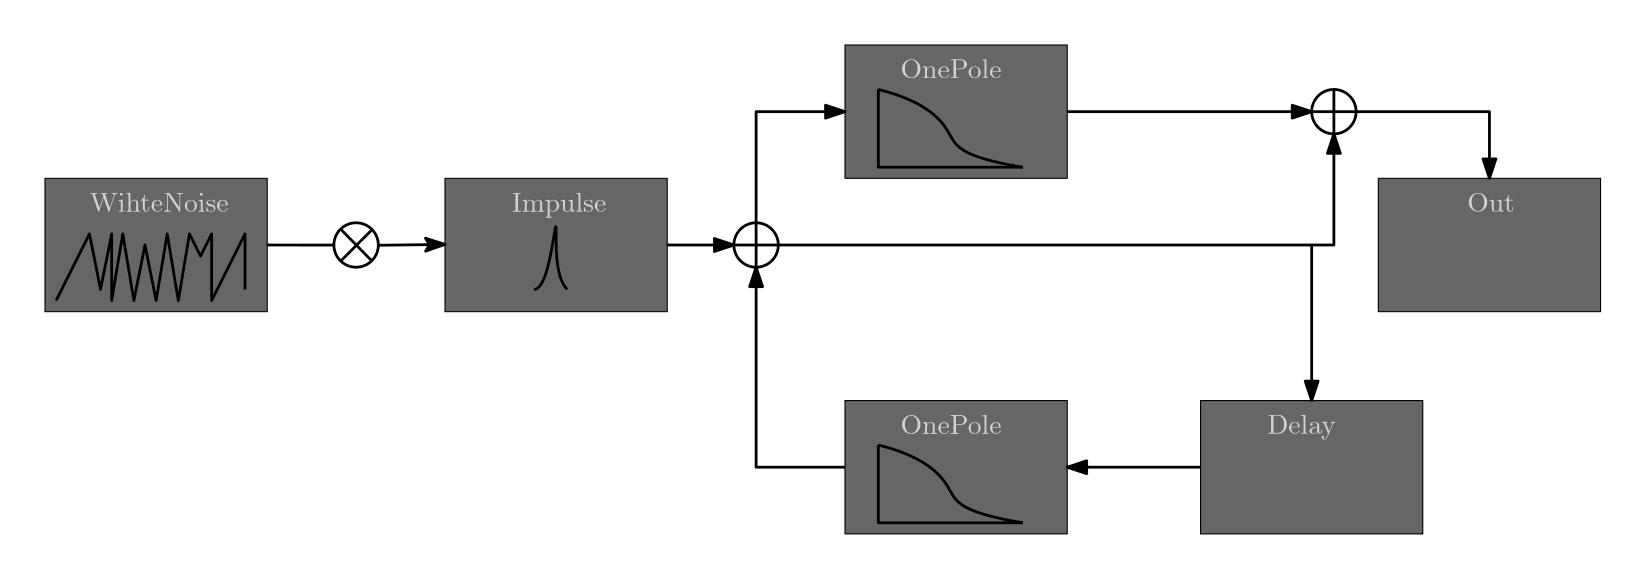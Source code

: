 <?xml version="1.0"?>
<!DOCTYPE ipe SYSTEM "ipe.dtd">
<ipe version="70218" creator="Ipe 7.2.24">
<info created="D:20220311030130" modified="D:20230702001647"/>
<ipestyle name="basic">
<symbol name="arrow/arc(spx)">
<path stroke="sym-stroke" fill="sym-stroke" pen="sym-pen">
0 0 m
-1 0.333 l
-1 -0.333 l
h
</path>
</symbol>
<symbol name="arrow/farc(spx)">
<path stroke="sym-stroke" fill="white" pen="sym-pen">
0 0 m
-1 0.333 l
-1 -0.333 l
h
</path>
</symbol>
<symbol name="arrow/ptarc(spx)">
<path stroke="sym-stroke" fill="sym-stroke" pen="sym-pen">
0 0 m
-1 0.333 l
-0.8 0 l
-1 -0.333 l
h
</path>
</symbol>
<symbol name="arrow/fptarc(spx)">
<path stroke="sym-stroke" fill="white" pen="sym-pen">
0 0 m
-1 0.333 l
-0.8 0 l
-1 -0.333 l
h
</path>
</symbol>
<symbol name="mark/circle(sx)" transformations="translations">
<path fill="sym-stroke">
0.6 0 0 0.6 0 0 e
0.4 0 0 0.4 0 0 e
</path>
</symbol>
<symbol name="mark/disk(sx)" transformations="translations">
<path fill="sym-stroke">
0.6 0 0 0.6 0 0 e
</path>
</symbol>
<symbol name="mark/fdisk(sfx)" transformations="translations">
<group>
<path fill="sym-fill">
0.5 0 0 0.5 0 0 e
</path>
<path fill="sym-stroke" fillrule="eofill">
0.6 0 0 0.6 0 0 e
0.4 0 0 0.4 0 0 e
</path>
</group>
</symbol>
<symbol name="mark/box(sx)" transformations="translations">
<path fill="sym-stroke" fillrule="eofill">
-0.6 -0.6 m
0.6 -0.6 l
0.6 0.6 l
-0.6 0.6 l
h
-0.4 -0.4 m
0.4 -0.4 l
0.4 0.4 l
-0.4 0.4 l
h
</path>
</symbol>
<symbol name="mark/square(sx)" transformations="translations">
<path fill="sym-stroke">
-0.6 -0.6 m
0.6 -0.6 l
0.6 0.6 l
-0.6 0.6 l
h
</path>
</symbol>
<symbol name="mark/fsquare(sfx)" transformations="translations">
<group>
<path fill="sym-fill">
-0.5 -0.5 m
0.5 -0.5 l
0.5 0.5 l
-0.5 0.5 l
h
</path>
<path fill="sym-stroke" fillrule="eofill">
-0.6 -0.6 m
0.6 -0.6 l
0.6 0.6 l
-0.6 0.6 l
h
-0.4 -0.4 m
0.4 -0.4 l
0.4 0.4 l
-0.4 0.4 l
h
</path>
</group>
</symbol>
<symbol name="mark/cross(sx)" transformations="translations">
<group>
<path fill="sym-stroke">
-0.43 -0.57 m
0.57 0.43 l
0.43 0.57 l
-0.57 -0.43 l
h
</path>
<path fill="sym-stroke">
-0.43 0.57 m
0.57 -0.43 l
0.43 -0.57 l
-0.57 0.43 l
h
</path>
</group>
</symbol>
<symbol name="arrow/fnormal(spx)">
<path stroke="sym-stroke" fill="white" pen="sym-pen">
0 0 m
-1 0.333 l
-1 -0.333 l
h
</path>
</symbol>
<symbol name="arrow/pointed(spx)">
<path stroke="sym-stroke" fill="sym-stroke" pen="sym-pen">
0 0 m
-1 0.333 l
-0.8 0 l
-1 -0.333 l
h
</path>
</symbol>
<symbol name="arrow/fpointed(spx)">
<path stroke="sym-stroke" fill="white" pen="sym-pen">
0 0 m
-1 0.333 l
-0.8 0 l
-1 -0.333 l
h
</path>
</symbol>
<symbol name="arrow/linear(spx)">
<path stroke="sym-stroke" pen="sym-pen">
-1 0.333 m
0 0 l
-1 -0.333 l
</path>
</symbol>
<symbol name="arrow/fdouble(spx)">
<path stroke="sym-stroke" fill="white" pen="sym-pen">
0 0 m
-1 0.333 l
-1 -0.333 l
h
-1 0 m
-2 0.333 l
-2 -0.333 l
h
</path>
</symbol>
<symbol name="arrow/double(spx)">
<path stroke="sym-stroke" fill="sym-stroke" pen="sym-pen">
0 0 m
-1 0.333 l
-1 -0.333 l
h
-1 0 m
-2 0.333 l
-2 -0.333 l
h
</path>
</symbol>
<anglesize name="22.5 deg" value="22.5"/>
<anglesize name="30 deg" value="30"/>
<anglesize name="45 deg" value="45"/>
<anglesize name="60 deg" value="60"/>
<anglesize name="90 deg" value="90"/>
<arrowsize name="large" value="10"/>
<arrowsize name="small" value="5"/>
<arrowsize name="tiny" value="3"/>
<color name="blue" value="0 0 1"/>
<color name="brown" value="0.647 0.165 0.165"/>
<color name="darkblue" value="0 0 0.545"/>
<color name="darkcyan" value="0 0.545 0.545"/>
<color name="darkgray" value="0.663"/>
<color name="darkgreen" value="0 0.392 0"/>
<color name="darkmagenta" value="0.545 0 0.545"/>
<color name="darkorange" value="1 0.549 0"/>
<color name="darkred" value="0.545 0 0"/>
<color name="gold" value="1 0.843 0"/>
<color name="gray" value="0.745"/>
<color name="green" value="0 1 0"/>
<color name="lightblue" value="0.678 0.847 0.902"/>
<color name="lightcyan" value="0.878 1 1"/>
<color name="lightgray" value="0.827"/>
<color name="lightgreen" value="0.565 0.933 0.565"/>
<color name="lightyellow" value="1 1 0.878"/>
<color name="navy" value="0 0 0.502"/>
<color name="orange" value="1 0.647 0"/>
<color name="pink" value="1 0.753 0.796"/>
<color name="purple" value="0.627 0.125 0.941"/>
<color name="red" value="1 0 0"/>
<color name="sbblue" value="0.298 0.447 0.79"/>
<color name="sbgreen" value="0.333 0.658 0.407"/>
<color name="sborange" value="0.866 0.517 0.321"/>
<color name="sbpurple" value="0.505 0.447 0.698"/>
<color name="sbred" value="0.768 0.305 0.321"/>
<color name="seagreen" value="0.18 0.545 0.341"/>
<color name="turquoise" value="0.251 0.878 0.816"/>
<color name="verydarkgray" value="0.4"/>
<color name="violet" value="0.933 0.51 0.933"/>
<color name="yellow" value="1 1 0"/>
<dashstyle name="dash dot dotted" value="[4 2 1 2 1 2] 0"/>
<dashstyle name="dash dotted" value="[4 2 1 2] 0"/>
<dashstyle name="dashed" value="[4] 0"/>
<dashstyle name="dotted" value="[1 3] 0"/>
<gridsize name="10 pts (~3.5 mm)" value="10"/>
<gridsize name="14 pts (~5 mm)" value="14"/>
<gridsize name="16 pts (~6 mm)" value="16"/>
<gridsize name="20 pts (~7 mm)" value="20"/>
<gridsize name="28 pts (~10 mm)" value="28"/>
<gridsize name="32 pts (~12 mm)" value="32"/>
<gridsize name="4 pts" value="4"/>
<gridsize name="56 pts (~20 mm)" value="56"/>
<gridsize name="8 pts (~3 mm)" value="8"/>
<opacity name="10%" value="0.1"/>
<opacity name="30%" value="0.3"/>
<opacity name="50%" value="0.5"/>
<opacity name="75%" value="0.75"/>
<pen name="fat" value="1.2"/>
<pen name="heavier" value="0.8"/>
<pen name="ultrafat" value="2"/>
<symbolsize name="large" value="5"/>
<symbolsize name="small" value="2"/>
<symbolsize name="tiny" value="1.1"/>
<textsize name="Huge" value="\Huge"/>
<textsize name="LARGE" value="\LARGE"/>
<textsize name="Large" value="\Large"/>
<textsize name="footnote" value="\footnotesize"/>
<textsize name="huge" value="\huge"/>
<textsize name="large" value="\large"/>
<textsize name="small" value="\small"/>
<textsize name="tiny" value="\tiny"/>
<textstyle name="center" begin="\begin{center}" end="\end{center}"/>
<textstyle name="item" begin="\begin{itemize}\item{}" end="\end{itemize}"/>
<textstyle name="itemize" begin="\begin{itemize}" end="\end{itemize}"/>
<tiling name="falling" angle="-60" step="4" width="1"/>
<tiling name="rising" angle="30" step="4" width="1"/>
</ipestyle>
<page>
<layer name="alpha"/>
<view layers="alpha" active="alpha"/>
<path layer="alpha" fill="white">
0 800 m
0 592 l
592 592 l
592 800 l
h
</path>
<path matrix="1 0 0 1 -64 -48" stroke="black" fill="verydarkgray">
80 784 m
80 736 l
160 736 l
160 784 l
h
</path>
<text matrix="1 0 0 1 -80 -56" transformations="translations" pos="112 780" stroke="lightgray" type="label" width="50.145" height="6.918" depth="0" valign="baseline">WihteNoise</text>
<path matrix="1 0 0 1 80 -48" stroke="black" fill="verydarkgray">
80 784 m
80 736 l
160 736 l
160 784 l
h
</path>
<text matrix="1 0 0 1 72 -56" transformations="translations" pos="112 780" stroke="lightgray" type="label" width="34.094" height="6.926" depth="1.93" valign="baseline">Impulse</text>
<path matrix="1 0 0 1 -64 -48" stroke="black" pen="1">
8 0 0 8 192 760 e
</path>
<path matrix="1 0 0 1 -64 -48" stroke="black" pen="1">
197.755 765.557 m
186.459 754.229 l
</path>
<path matrix="1 0 0 1 -64 -48" stroke="black" pen="1">
186.419 765.731 m
197.615 754.302 l
</path>
<path matrix="1 0 0 1 -64 -48" stroke="black" pen="1">
160 759.994 m
184 759.974 l
</path>
<path matrix="1 0 0 1 -64 -48" stroke="black" pen="1" arrow="ptarc/normal">
199.999 759.909 m
224 760.209 l
</path>
<path matrix="1 0 0 1 416 -48" stroke="black" fill="verydarkgray">
80 784 m
80 736 l
160 736 l
160 784 l
h
</path>
<text matrix="1 0 0 1 416 -56" transformations="translations" pos="112 780" stroke="lightgray" type="label" width="17.158" height="6.808" depth="0" valign="baseline">Out</text>
<path matrix="1 0 0 1 -64 -48" transformations="rigid" stroke="black" pen="1">
84 740 m
96 764 l
100 744 l
104 764 l
104 740 l
108 764 l
112 740 l
116 760 l
120 740 l
124 764 l
128 740 l
132 764 l
136 756 l
140 764 l
140 740 l
148 756 l
152 764 l
152 744 l
</path>
<path matrix="1 0 0 1 -36 -48" transformations="rigid" stroke="black" pen="1">
228 744 m
232 744
236 768
236 768
236 748
240 744 c
</path>
<path matrix="1 0 0 1 352 -128" stroke="black" fill="verydarkgray">
80 784 m
80 736 l
160 736 l
160 784 l
h
</path>
<text matrix="1 0 0 1 344 -136" transformations="translations" pos="112 780" stroke="lightgray" type="label" width="24.768" height="6.926" depth="1.93" valign="baseline">Delay</text>
<path matrix="1 0 0 1 224 -128" stroke="black" fill="verydarkgray">
80 784 m
80 736 l
160 736 l
160 784 l
h
</path>
<text matrix="1 0 0 1 212 -136" transformations="translations" pos="112 780" stroke="lightgray" type="label" width="36.391" height="6.918" depth="0" valign="baseline">OnePole</text>
<path matrix="1 0 0 1 144 -48" transformations="rigid" stroke="black" pen="1" arrow="normal/normal">
288 680 m
240 680 l
</path>
<path matrix="1 0 0 1 144 -48" transformations="rigid" stroke="black" pen="1">
172 688 m
188 684
200 672
200 664
224 660 c
</path>
<path matrix="1 0 0 1 144 -48" transformations="rigid" stroke="black" pen="1">
172 688 m
172 660 l
224 660 l
</path>
<path matrix="1 0 0 1 80 -48" stroke="black" pen="1">
8 0 0 8 192 760 e
</path>
<path matrix="1 0 0 1 0 -48" transformations="rigid" stroke="black" pen="1">
272 768 m
272 752 l
</path>
<path matrix="1 0 0 1 0 -48" transformations="rigid" stroke="black" pen="1">
264 760 m
280 760 l
</path>
<path matrix="1 0 0 1 0 -48" transformations="rigid" stroke="black" pen="1" arrow="normal/normal">
240 760 m
264 760 l
</path>
<path matrix="1 0 0 1 0 -48" transformations="rigid" stroke="black" pen="1" arrow="normal/normal">
304 680 m
272 680 l
272 752 l
</path>
<path matrix="1 0 0 1 0 -48" transformations="rigid" stroke="black" pen="1" arrow="normal/normal">
280 760 m
472 760 l
472 704 l
</path>
<path matrix="1 0 0 1 224 0" stroke="black" fill="verydarkgray">
80 784 m
80 736 l
160 736 l
160 784 l
h
</path>
<text matrix="1 0 0 1 212 -8" transformations="translations" pos="112 780" stroke="lightgray" type="label" width="36.391" height="6.918" depth="0" valign="baseline">OnePole</text>
<path matrix="1 0 0 1 144 80" transformations="rigid" stroke="black" pen="1">
172 688 m
188 684
200 672
200 664
224 660 c
</path>
<path matrix="1 0 0 1 144 80" transformations="rigid" stroke="black" pen="1">
172 688 m
172 660 l
224 660 l
</path>
<path matrix="1 0 0 1 0 -48" transformations="rigid" stroke="black" pen="1" arrow="normal/normal">
272 768 m
272 808 l
304 808 l
</path>
<path matrix="1 0 0 1 288 0" stroke="black" pen="1">
8 0 0 8 192 760 e
</path>
<path matrix="1 0 0 1 208 0" transformations="rigid" stroke="black" pen="1">
272 768 m
272 752 l
</path>
<path matrix="1 0 0 1 208 0" transformations="rigid" stroke="black" pen="1">
264 760 m
280 760 l
</path>
<path matrix="1 0 0 1 0 -48" transformations="rigid" stroke="black" pen="1" arrow="normal/normal">
472 760 m
480 760 l
480 800 l
</path>
<path matrix="1 0 0 1 0 -48" transformations="rigid" stroke="black" pen="1" arrow="normal/normal">
384 808 m
472 808 l
</path>
<path matrix="1 0 0 1 0 -48" transformations="rigid" stroke="black" pen="1" arrow="normal/normal">
488 808 m
536 808 l
536 784 l
</path>
</page>
</ipe>
